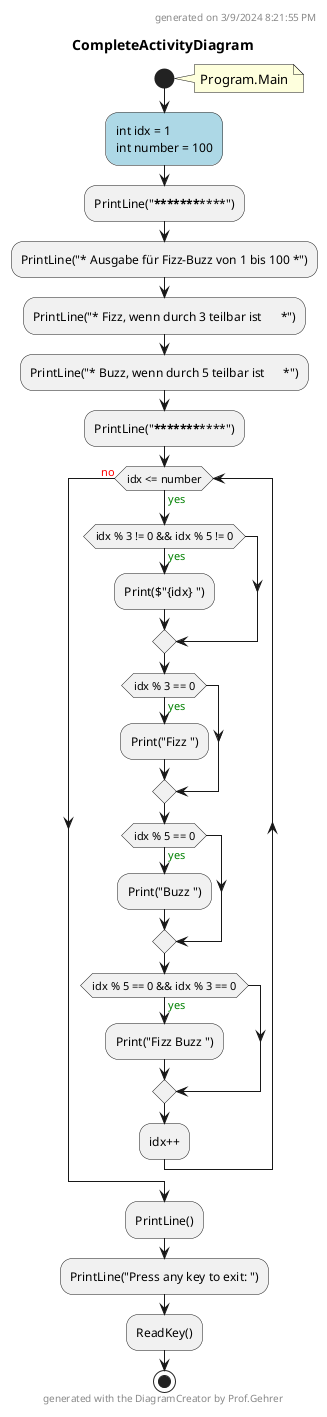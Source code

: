@startuml CompleteActivityDiagram
header
generated on 3/9/2024 8:21:55 PM
end header
title CompleteActivityDiagram
start
note right:  Program.Main
#LightBlue:int idx = 1
int number = 100;
:PrintLine("***************************************");
:PrintLine("* Ausgabe für Fizz-Buzz von 1 bis 100 *");
:PrintLine("* Fizz, wenn durch 3 teilbar ist      *");
:PrintLine("* Buzz, wenn durch 5 teilbar ist      *");
:PrintLine("***************************************");
while (idx <= number) is (<color:green>yes)
    if (idx % 3 != 0 && idx % 5 != 0) then (<color:green>yes)
        :Print($"{idx} ");
    endif
    if (idx % 3 == 0) then (<color:green>yes)
        :Print("Fizz ");
    endif
    if (idx % 5 == 0) then (<color:green>yes)
        :Print("Buzz ");
    endif
    if (idx % 5 == 0 && idx % 3 == 0) then (<color:green>yes)
        :Print("Fizz Buzz ");
    endif
    :idx++;
endwhile (<color:red>no)
:PrintLine();
:PrintLine("Press any key to exit: ");
:ReadKey();
footer
generated with the DiagramCreator by Prof.Gehrer
end footer
stop
footer
generated with the DiagramCreator by Prof.Gehrer
end footer
@enduml
